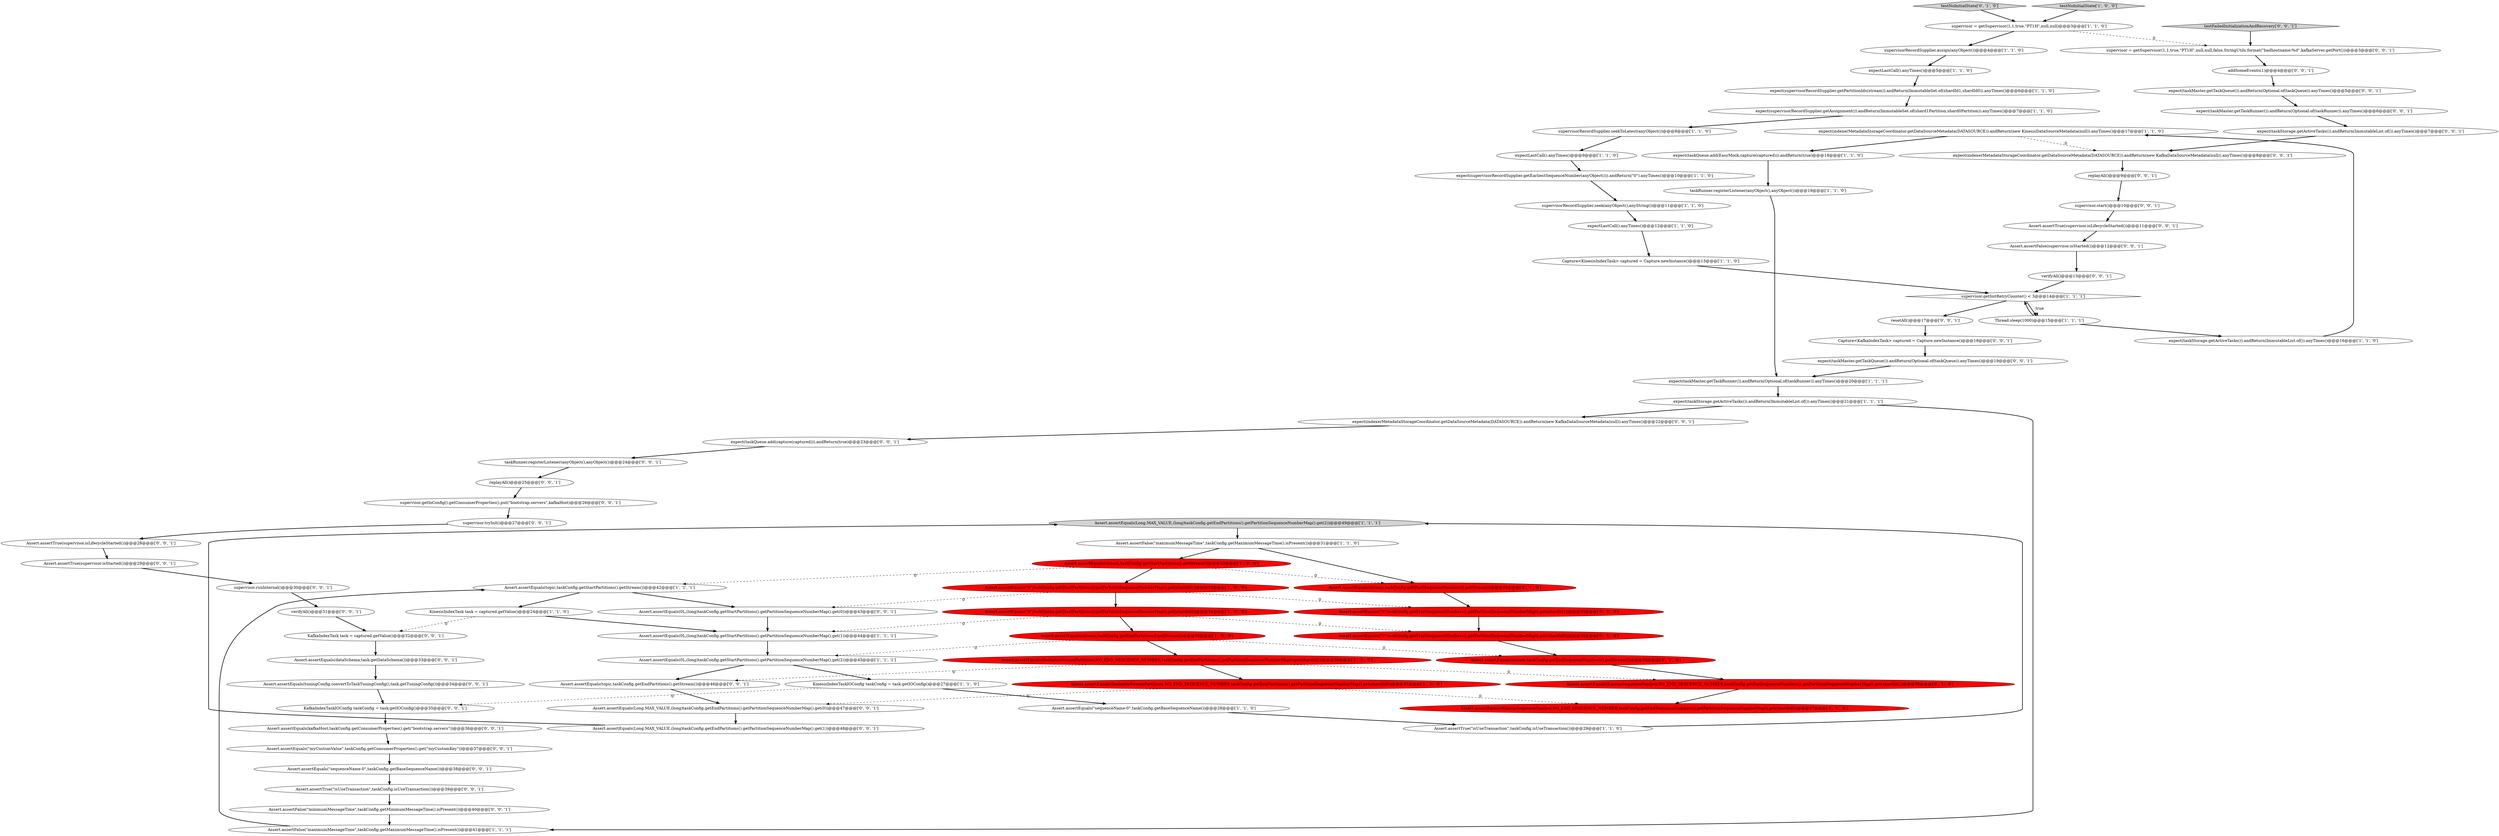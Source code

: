 digraph {
4 [style = filled, label = "Assert.assertEquals(Long.MAX_VALUE,(long)taskConfig.getEndPartitions().getPartitionSequenceNumberMap().get(2))@@@49@@@['1', '1', '1']", fillcolor = lightgray, shape = ellipse image = "AAA0AAABBB1BBB"];
30 [style = filled, label = "expect(supervisorRecordSupplier.getAssignment()).andReturn(ImmutableSet.of(shard1Partition,shard0Partition)).anyTimes()@@@7@@@['1', '1', '0']", fillcolor = white, shape = ellipse image = "AAA0AAABBB1BBB"];
56 [style = filled, label = "expect(taskMaster.getTaskQueue()).andReturn(Optional.of(taskQueue)).anyTimes()@@@5@@@['0', '0', '1']", fillcolor = white, shape = ellipse image = "AAA0AAABBB3BBB"];
38 [style = filled, label = "Assert.assertEquals(KinesisSequenceNumber.NO_END_SEQUENCE_NUMBER,taskConfig.getEndSequenceNumbers().getPartitionSequenceNumberMap().get(shardId0))@@@37@@@['0', '1', '0']", fillcolor = red, shape = ellipse image = "AAA1AAABBB2BBB"];
67 [style = filled, label = "expect(taskQueue.add(capture(captured))).andReturn(true)@@@23@@@['0', '0', '1']", fillcolor = white, shape = ellipse image = "AAA0AAABBB3BBB"];
23 [style = filled, label = "Assert.assertTrue(\"isUseTransaction\",taskConfig.isUseTransaction())@@@29@@@['1', '1', '0']", fillcolor = white, shape = ellipse image = "AAA0AAABBB1BBB"];
6 [style = filled, label = "expect(taskQueue.add(EasyMock.capture(captured))).andReturn(true)@@@18@@@['1', '1', '0']", fillcolor = white, shape = ellipse image = "AAA0AAABBB1BBB"];
34 [style = filled, label = "supervisor.getInitRetryCounter() < 3@@@14@@@['1', '1', '1']", fillcolor = white, shape = diamond image = "AAA0AAABBB1BBB"];
61 [style = filled, label = "expect(indexerMetadataStorageCoordinator.getDataSourceMetadata(DATASOURCE)).andReturn(new KafkaDataSourceMetadata(null)).anyTimes()@@@22@@@['0', '0', '1']", fillcolor = white, shape = ellipse image = "AAA0AAABBB3BBB"];
57 [style = filled, label = "Assert.assertEquals(0L,(long)taskConfig.getStartPartitions().getPartitionSequenceNumberMap().get(0))@@@43@@@['0', '0', '1']", fillcolor = white, shape = ellipse image = "AAA0AAABBB3BBB"];
47 [style = filled, label = "Assert.assertEquals(kafkaHost,taskConfig.getConsumerProperties().get(\"bootstrap.servers\"))@@@36@@@['0', '0', '1']", fillcolor = white, shape = ellipse image = "AAA0AAABBB3BBB"];
21 [style = filled, label = "Assert.assertEquals(0L,(long)taskConfig.getStartPartitions().getPartitionSequenceNumberMap().get(2))@@@45@@@['1', '1', '1']", fillcolor = white, shape = ellipse image = "AAA0AAABBB1BBB"];
33 [style = filled, label = "taskRunner.registerListener(anyObject(),anyObject())@@@19@@@['1', '1', '0']", fillcolor = white, shape = ellipse image = "AAA0AAABBB1BBB"];
28 [style = filled, label = "Assert.assertEquals(topic,taskConfig.getStartPartitions().getStream())@@@42@@@['1', '1', '1']", fillcolor = white, shape = ellipse image = "AAA0AAABBB1BBB"];
45 [style = filled, label = "Assert.assertTrue(supervisor.isLifecycleStarted())@@@28@@@['0', '0', '1']", fillcolor = white, shape = ellipse image = "AAA0AAABBB3BBB"];
0 [style = filled, label = "expectLastCall().anyTimes()@@@5@@@['1', '1', '0']", fillcolor = white, shape = ellipse image = "AAA0AAABBB1BBB"];
42 [style = filled, label = "Assert.assertEquals(\"0\",taskConfig.getStartSequenceNumbers().getPartitionSequenceNumberMap().get(shardId1))@@@33@@@['0', '1', '0']", fillcolor = red, shape = ellipse image = "AAA1AAABBB2BBB"];
17 [style = filled, label = "expect(indexerMetadataStorageCoordinator.getDataSourceMetadata(DATASOURCE)).andReturn(new KinesisDataSourceMetadata(null)).anyTimes()@@@17@@@['1', '1', '0']", fillcolor = white, shape = ellipse image = "AAA0AAABBB1BBB"];
51 [style = filled, label = "replayAll()@@@9@@@['0', '0', '1']", fillcolor = white, shape = ellipse image = "AAA0AAABBB3BBB"];
68 [style = filled, label = "Assert.assertFalse(\"minimumMessageTime\",taskConfig.getMinimumMessageTime().isPresent())@@@40@@@['0', '0', '1']", fillcolor = white, shape = ellipse image = "AAA0AAABBB3BBB"];
63 [style = filled, label = "KafkaIndexTaskIOConfig taskConfig = task.getIOConfig()@@@35@@@['0', '0', '1']", fillcolor = white, shape = ellipse image = "AAA0AAABBB3BBB"];
58 [style = filled, label = "supervisor = getSupervisor(1,1,true,\"PT1H\",null,null,false,StringUtils.format(\"badhostname:%d\",kafkaServer.getPort()))@@@3@@@['0', '0', '1']", fillcolor = white, shape = ellipse image = "AAA0AAABBB3BBB"];
62 [style = filled, label = "Assert.assertEquals(Long.MAX_VALUE,(long)taskConfig.getEndPartitions().getPartitionSequenceNumberMap().get(0))@@@47@@@['0', '0', '1']", fillcolor = white, shape = ellipse image = "AAA0AAABBB3BBB"];
46 [style = filled, label = "KafkaIndexTask task = captured.getValue()@@@32@@@['0', '0', '1']", fillcolor = white, shape = ellipse image = "AAA0AAABBB3BBB"];
74 [style = filled, label = "expect(taskStorage.getActiveTasks()).andReturn(ImmutableList.of()).anyTimes()@@@7@@@['0', '0', '1']", fillcolor = white, shape = ellipse image = "AAA0AAABBB3BBB"];
13 [style = filled, label = "Assert.assertEquals(\"sequenceName-0\",taskConfig.getBaseSequenceName())@@@28@@@['1', '1', '0']", fillcolor = white, shape = ellipse image = "AAA0AAABBB1BBB"];
72 [style = filled, label = "Capture<KafkaIndexTask> captured = Capture.newInstance()@@@18@@@['0', '0', '1']", fillcolor = white, shape = ellipse image = "AAA0AAABBB3BBB"];
50 [style = filled, label = "Assert.assertEquals(\"sequenceName-0\",taskConfig.getBaseSequenceName())@@@38@@@['0', '0', '1']", fillcolor = white, shape = ellipse image = "AAA0AAABBB3BBB"];
80 [style = filled, label = "supervisor.start()@@@10@@@['0', '0', '1']", fillcolor = white, shape = ellipse image = "AAA0AAABBB3BBB"];
69 [style = filled, label = "supervisor.runInternal()@@@30@@@['0', '0', '1']", fillcolor = white, shape = ellipse image = "AAA0AAABBB3BBB"];
25 [style = filled, label = "Assert.assertEquals(stream,taskConfig.getEndPartitions().getStream())@@@35@@@['1', '0', '0']", fillcolor = red, shape = ellipse image = "AAA1AAABBB1BBB"];
39 [style = filled, label = "Assert.assertEquals(stream,taskConfig.getEndSequenceNumbers().getStream())@@@35@@@['0', '1', '0']", fillcolor = red, shape = ellipse image = "AAA1AAABBB2BBB"];
10 [style = filled, label = "Assert.assertFalse(\"maximumMessageTime\",taskConfig.getMaximumMessageTime().isPresent())@@@41@@@['1', '1', '1']", fillcolor = white, shape = ellipse image = "AAA0AAABBB1BBB"];
29 [style = filled, label = "KinesisIndexTaskIOConfig taskConfig = task.getIOConfig()@@@27@@@['1', '1', '0']", fillcolor = white, shape = ellipse image = "AAA0AAABBB1BBB"];
26 [style = filled, label = "KinesisIndexTask task = captured.getValue()@@@24@@@['1', '1', '0']", fillcolor = white, shape = ellipse image = "AAA0AAABBB1BBB"];
79 [style = filled, label = "Assert.assertFalse(supervisor.isStarted())@@@12@@@['0', '0', '1']", fillcolor = white, shape = ellipse image = "AAA0AAABBB3BBB"];
41 [style = filled, label = "testNoInitialState['0', '1', '0']", fillcolor = lightgray, shape = diamond image = "AAA0AAABBB2BBB"];
20 [style = filled, label = "supervisor = getSupervisor(1,1,true,\"PT1H\",null,null)@@@3@@@['1', '1', '0']", fillcolor = white, shape = ellipse image = "AAA0AAABBB1BBB"];
35 [style = filled, label = "Capture<KinesisIndexTask> captured = Capture.newInstance()@@@13@@@['1', '1', '0']", fillcolor = white, shape = ellipse image = "AAA0AAABBB1BBB"];
11 [style = filled, label = "Assert.assertFalse(\"maximumMessageTime\",taskConfig.getMaximumMessageTime().isPresent())@@@31@@@['1', '1', '0']", fillcolor = white, shape = ellipse image = "AAA0AAABBB1BBB"];
52 [style = filled, label = "Assert.assertEquals(tuningConfig.convertToTaskTuningConfig(),task.getTuningConfig())@@@34@@@['0', '0', '1']", fillcolor = white, shape = ellipse image = "AAA0AAABBB3BBB"];
55 [style = filled, label = "addSomeEvents(1)@@@4@@@['0', '0', '1']", fillcolor = white, shape = ellipse image = "AAA0AAABBB3BBB"];
70 [style = filled, label = "supervisor.getIoConfig().getConsumerProperties().put(\"bootstrap.servers\",kafkaHost)@@@26@@@['0', '0', '1']", fillcolor = white, shape = ellipse image = "AAA0AAABBB3BBB"];
71 [style = filled, label = "Assert.assertTrue(supervisor.isLifecycleStarted())@@@11@@@['0', '0', '1']", fillcolor = white, shape = ellipse image = "AAA0AAABBB3BBB"];
53 [style = filled, label = "expect(taskMaster.getTaskQueue()).andReturn(Optional.of(taskQueue)).anyTimes()@@@19@@@['0', '0', '1']", fillcolor = white, shape = ellipse image = "AAA0AAABBB3BBB"];
73 [style = filled, label = "Assert.assertTrue(supervisor.isStarted())@@@29@@@['0', '0', '1']", fillcolor = white, shape = ellipse image = "AAA0AAABBB3BBB"];
43 [style = filled, label = "expect(indexerMetadataStorageCoordinator.getDataSourceMetadata(DATASOURCE)).andReturn(new KafkaDataSourceMetadata(null)).anyTimes()@@@8@@@['0', '0', '1']", fillcolor = white, shape = ellipse image = "AAA0AAABBB3BBB"];
76 [style = filled, label = "Assert.assertEquals(dataSchema,task.getDataSchema())@@@33@@@['0', '0', '1']", fillcolor = white, shape = ellipse image = "AAA0AAABBB3BBB"];
15 [style = filled, label = "supervisorRecordSupplier.seek(anyObject(),anyString())@@@11@@@['1', '1', '0']", fillcolor = white, shape = ellipse image = "AAA0AAABBB1BBB"];
36 [style = filled, label = "Assert.assertEquals(\"0\",taskConfig.getStartSequenceNumbers().getPartitionSequenceNumberMap().get(shardId0))@@@34@@@['0', '1', '0']", fillcolor = red, shape = ellipse image = "AAA1AAABBB2BBB"];
14 [style = filled, label = "testNoInitialState['1', '0', '0']", fillcolor = lightgray, shape = diamond image = "AAA0AAABBB1BBB"];
44 [style = filled, label = "replayAll()@@@25@@@['0', '0', '1']", fillcolor = white, shape = ellipse image = "AAA0AAABBB3BBB"];
59 [style = filled, label = "supervisor.tryInit()@@@27@@@['0', '0', '1']", fillcolor = white, shape = ellipse image = "AAA0AAABBB3BBB"];
22 [style = filled, label = "expect(supervisorRecordSupplier.getPartitionIds(stream)).andReturn(ImmutableSet.of(shardId1,shardId0)).anyTimes()@@@6@@@['1', '1', '0']", fillcolor = white, shape = ellipse image = "AAA0AAABBB1BBB"];
27 [style = filled, label = "supervisorRecordSupplier.seekToLatest(anyObject())@@@8@@@['1', '1', '0']", fillcolor = white, shape = ellipse image = "AAA0AAABBB1BBB"];
65 [style = filled, label = "Assert.assertEquals(Long.MAX_VALUE,(long)taskConfig.getEndPartitions().getPartitionSequenceNumberMap().get(1))@@@48@@@['0', '0', '1']", fillcolor = white, shape = ellipse image = "AAA0AAABBB3BBB"];
7 [style = filled, label = "Assert.assertEquals(\"0\",taskConfig.getStartPartitions().getPartitionSequenceNumberMap().get(shardId0))@@@34@@@['1', '0', '0']", fillcolor = red, shape = ellipse image = "AAA1AAABBB1BBB"];
16 [style = filled, label = "expect(taskStorage.getActiveTasks()).andReturn(ImmutableList.of()).anyTimes()@@@21@@@['1', '1', '1']", fillcolor = white, shape = ellipse image = "AAA0AAABBB1BBB"];
78 [style = filled, label = "expect(taskMaster.getTaskRunner()).andReturn(Optional.of(taskRunner)).anyTimes()@@@6@@@['0', '0', '1']", fillcolor = white, shape = ellipse image = "AAA0AAABBB3BBB"];
49 [style = filled, label = "Assert.assertEquals(topic,taskConfig.getEndPartitions().getStream())@@@46@@@['0', '0', '1']", fillcolor = white, shape = ellipse image = "AAA0AAABBB3BBB"];
54 [style = filled, label = "Assert.assertEquals(\"myCustomValue\",taskConfig.getConsumerProperties().get(\"myCustomKey\"))@@@37@@@['0', '0', '1']", fillcolor = white, shape = ellipse image = "AAA0AAABBB3BBB"];
18 [style = filled, label = "Assert.assertEquals(0L,(long)taskConfig.getStartPartitions().getPartitionSequenceNumberMap().get(1))@@@44@@@['1', '1', '1']", fillcolor = white, shape = ellipse image = "AAA0AAABBB1BBB"];
66 [style = filled, label = "Assert.assertTrue(\"isUseTransaction\",taskConfig.isUseTransaction())@@@39@@@['0', '0', '1']", fillcolor = white, shape = ellipse image = "AAA0AAABBB3BBB"];
75 [style = filled, label = "resetAll()@@@17@@@['0', '0', '1']", fillcolor = white, shape = ellipse image = "AAA0AAABBB3BBB"];
5 [style = filled, label = "Assert.assertEquals(SeekableStreamPartitions.NO_END_SEQUENCE_NUMBER,taskConfig.getEndPartitions().getPartitionSequenceNumberMap().get(shardId0))@@@37@@@['1', '0', '0']", fillcolor = red, shape = ellipse image = "AAA1AAABBB1BBB"];
77 [style = filled, label = "testFailedInitializationAndRecovery['0', '0', '1']", fillcolor = lightgray, shape = diamond image = "AAA0AAABBB3BBB"];
1 [style = filled, label = "expect(supervisorRecordSupplier.getEarliestSequenceNumber(anyObject())).andReturn(\"0\").anyTimes()@@@10@@@['1', '1', '0']", fillcolor = white, shape = ellipse image = "AAA0AAABBB1BBB"];
19 [style = filled, label = "Assert.assertEquals(\"0\",taskConfig.getStartPartitions().getPartitionSequenceNumberMap().get(shardId1))@@@33@@@['1', '0', '0']", fillcolor = red, shape = ellipse image = "AAA1AAABBB1BBB"];
8 [style = filled, label = "supervisorRecordSupplier.assign(anyObject())@@@4@@@['1', '1', '0']", fillcolor = white, shape = ellipse image = "AAA0AAABBB1BBB"];
24 [style = filled, label = "expect(taskMaster.getTaskRunner()).andReturn(Optional.of(taskRunner)).anyTimes()@@@20@@@['1', '1', '1']", fillcolor = white, shape = ellipse image = "AAA0AAABBB1BBB"];
32 [style = filled, label = "Assert.assertEquals(stream,taskConfig.getStartPartitions().getStream())@@@32@@@['1', '0', '0']", fillcolor = red, shape = ellipse image = "AAA1AAABBB1BBB"];
3 [style = filled, label = "expectLastCall().anyTimes()@@@12@@@['1', '1', '0']", fillcolor = white, shape = ellipse image = "AAA0AAABBB1BBB"];
37 [style = filled, label = "Assert.assertEquals(stream,taskConfig.getStartSequenceNumbers().getStream())@@@32@@@['0', '1', '0']", fillcolor = red, shape = ellipse image = "AAA1AAABBB2BBB"];
64 [style = filled, label = "verifyAll()@@@13@@@['0', '0', '1']", fillcolor = white, shape = ellipse image = "AAA0AAABBB3BBB"];
31 [style = filled, label = "expectLastCall().anyTimes()@@@9@@@['1', '1', '0']", fillcolor = white, shape = ellipse image = "AAA0AAABBB1BBB"];
48 [style = filled, label = "taskRunner.registerListener(anyObject(),anyObject())@@@24@@@['0', '0', '1']", fillcolor = white, shape = ellipse image = "AAA0AAABBB3BBB"];
40 [style = filled, label = "Assert.assertEquals(KinesisSequenceNumber.NO_END_SEQUENCE_NUMBER,taskConfig.getEndSequenceNumbers().getPartitionSequenceNumberMap().get(shardId1))@@@36@@@['0', '1', '0']", fillcolor = red, shape = ellipse image = "AAA1AAABBB2BBB"];
60 [style = filled, label = "verifyAll()@@@31@@@['0', '0', '1']", fillcolor = white, shape = ellipse image = "AAA0AAABBB3BBB"];
2 [style = filled, label = "expect(taskStorage.getActiveTasks()).andReturn(ImmutableList.of()).anyTimes()@@@16@@@['1', '1', '0']", fillcolor = white, shape = ellipse image = "AAA0AAABBB1BBB"];
9 [style = filled, label = "Thread.sleep(1000)@@@15@@@['1', '1', '1']", fillcolor = white, shape = ellipse image = "AAA0AAABBB1BBB"];
12 [style = filled, label = "Assert.assertEquals(SeekableStreamPartitions.NO_END_SEQUENCE_NUMBER,taskConfig.getEndPartitions().getPartitionSequenceNumberMap().get(shardId1))@@@36@@@['1', '0', '0']", fillcolor = red, shape = ellipse image = "AAA1AAABBB1BBB"];
68->10 [style = bold, label=""];
34->9 [style = bold, label=""];
56->78 [style = bold, label=""];
12->5 [style = bold, label=""];
69->60 [style = bold, label=""];
67->48 [style = bold, label=""];
76->52 [style = bold, label=""];
34->9 [style = dotted, label="true"];
31->1 [style = bold, label=""];
40->38 [style = bold, label=""];
41->20 [style = bold, label=""];
22->30 [style = bold, label=""];
34->75 [style = bold, label=""];
3->35 [style = bold, label=""];
8->0 [style = bold, label=""];
72->53 [style = bold, label=""];
25->21 [style = dashed, label="0"];
46->76 [style = bold, label=""];
12->49 [style = dashed, label="0"];
62->65 [style = bold, label=""];
50->66 [style = bold, label=""];
64->34 [style = bold, label=""];
20->58 [style = dashed, label="0"];
14->20 [style = bold, label=""];
17->43 [style = dashed, label="0"];
9->2 [style = bold, label=""];
43->51 [style = bold, label=""];
30->27 [style = bold, label=""];
71->79 [style = bold, label=""];
11->37 [style = bold, label=""];
27->31 [style = bold, label=""];
48->44 [style = bold, label=""];
73->69 [style = bold, label=""];
49->62 [style = bold, label=""];
74->43 [style = bold, label=""];
20->8 [style = bold, label=""];
70->59 [style = bold, label=""];
21->29 [style = bold, label=""];
47->54 [style = bold, label=""];
45->73 [style = bold, label=""];
53->24 [style = bold, label=""];
5->38 [style = dashed, label="0"];
35->34 [style = bold, label=""];
52->63 [style = bold, label=""];
2->17 [style = bold, label=""];
63->47 [style = bold, label=""];
78->74 [style = bold, label=""];
17->6 [style = bold, label=""];
32->37 [style = dashed, label="0"];
59->45 [style = bold, label=""];
16->61 [style = bold, label=""];
28->26 [style = bold, label=""];
11->32 [style = bold, label=""];
32->19 [style = bold, label=""];
15->3 [style = bold, label=""];
36->39 [style = bold, label=""];
29->13 [style = bold, label=""];
6->33 [style = bold, label=""];
33->24 [style = bold, label=""];
39->40 [style = bold, label=""];
75->72 [style = bold, label=""];
21->49 [style = bold, label=""];
18->21 [style = bold, label=""];
44->70 [style = bold, label=""];
28->57 [style = bold, label=""];
19->42 [style = dashed, label="0"];
37->42 [style = bold, label=""];
25->39 [style = dashed, label="0"];
61->67 [style = bold, label=""];
32->28 [style = dashed, label="0"];
10->28 [style = bold, label=""];
7->18 [style = dashed, label="0"];
16->10 [style = bold, label=""];
19->57 [style = dashed, label="0"];
1->15 [style = bold, label=""];
80->71 [style = bold, label=""];
66->68 [style = bold, label=""];
23->4 [style = bold, label=""];
65->4 [style = bold, label=""];
57->18 [style = bold, label=""];
42->36 [style = bold, label=""];
58->55 [style = bold, label=""];
60->46 [style = bold, label=""];
55->56 [style = bold, label=""];
29->63 [style = dashed, label="0"];
54->50 [style = bold, label=""];
24->16 [style = bold, label=""];
79->64 [style = bold, label=""];
25->12 [style = bold, label=""];
12->40 [style = dashed, label="0"];
77->58 [style = bold, label=""];
0->22 [style = bold, label=""];
13->23 [style = bold, label=""];
7->25 [style = bold, label=""];
5->62 [style = dashed, label="0"];
4->11 [style = bold, label=""];
19->7 [style = bold, label=""];
51->80 [style = bold, label=""];
7->36 [style = dashed, label="0"];
26->18 [style = bold, label=""];
26->46 [style = dashed, label="0"];
9->34 [style = bold, label=""];
}
